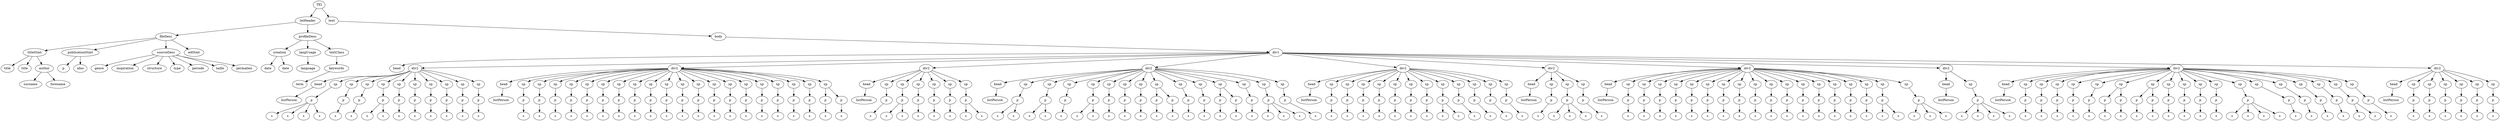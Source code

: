 digraph Tree {
	"t0" [label = "TEI"];
	"t1" [label = "teiHeader"];
	"t2" [label = "fileDesc"];
	"t3" [label = "titleStmt"];
	"t4" [label = "title"];
	"t5" [label = "title"];
	"t6" [label = "author"];
	"t7" [label = "surname"];
	"t8" [label = "forename"];
	"t9" [label = "publicationStmt"];
	"t10" [label = "p"];
	"t11" [label = "idno"];
	"t12" [label = "sourceDesc"];
	"t13" [label = "genre"];
	"t14" [label = "inspiration"];
	"t15" [label = "structure"];
	"t16" [label = "type"];
	"t17" [label = "periode"];
	"t18" [label = "taille"];
	"t19" [label = "permalien"];
	"t20" [label = "edStmt"];
	"t21" [label = "profileDesc"];
	"t22" [label = "creation"];
	"t23" [label = "date"];
	"t24" [label = "date"];
	"t25" [label = "langUsage"];
	"t26" [label = "language"];
	"t27" [label = "textClass"];
	"t28" [label = "keywords"];
	"t29" [label = "term"];
	"t30" [label = "text"];
	"t31" [label = "body"];
	"t32" [label = "div1"];
	"t33" [label = "head"];
	"t34" [label = "div2"];
	"t35" [label = "head"];
	"t36" [label = "listPerson"];
	"t37" [label = "sp"];
	"t38" [label = "p"];
	"t39" [label = "s"];
	"t40" [label = "s"];
	"t41" [label = "s"];
	"t42" [label = "s"];
	"t43" [label = "sp"];
	"t44" [label = "p"];
	"t45" [label = "s"];
	"t46" [label = "sp"];
	"t47" [label = "p"];
	"t48" [label = "s"];
	"t49" [label = "sp"];
	"t50" [label = "p"];
	"t51" [label = "s"];
	"t52" [label = "s"];
	"t53" [label = "sp"];
	"t54" [label = "p"];
	"t55" [label = "s"];
	"t56" [label = "sp"];
	"t57" [label = "p"];
	"t58" [label = "s"];
	"t59" [label = "sp"];
	"t60" [label = "p"];
	"t61" [label = "s"];
	"t62" [label = "sp"];
	"t63" [label = "p"];
	"t64" [label = "s"];
	"t65" [label = "sp"];
	"t66" [label = "p"];
	"t67" [label = "s"];
	"t68" [label = "sp"];
	"t69" [label = "p"];
	"t70" [label = "s"];
	"t71" [label = "div2"];
	"t72" [label = "head"];
	"t73" [label = "listPerson"];
	"t74" [label = "sp"];
	"t75" [label = "p"];
	"t76" [label = "s"];
	"t77" [label = "sp"];
	"t78" [label = "p"];
	"t79" [label = "s"];
	"t80" [label = "sp"];
	"t81" [label = "p"];
	"t82" [label = "s"];
	"t83" [label = "sp"];
	"t84" [label = "p"];
	"t85" [label = "s"];
	"t86" [label = "sp"];
	"t87" [label = "p"];
	"t88" [label = "s"];
	"t89" [label = "sp"];
	"t90" [label = "p"];
	"t91" [label = "s"];
	"t92" [label = "sp"];
	"t93" [label = "p"];
	"t94" [label = "s"];
	"t95" [label = "sp"];
	"t96" [label = "p"];
	"t97" [label = "s"];
	"t98" [label = "sp"];
	"t99" [label = "p"];
	"t100" [label = "s"];
	"t101" [label = "sp"];
	"t102" [label = "p"];
	"t103" [label = "s"];
	"t104" [label = "sp"];
	"t105" [label = "p"];
	"t106" [label = "s"];
	"t107" [label = "sp"];
	"t108" [label = "p"];
	"t109" [label = "s"];
	"t110" [label = "sp"];
	"t111" [label = "p"];
	"t112" [label = "s"];
	"t113" [label = "sp"];
	"t114" [label = "p"];
	"t115" [label = "s"];
	"t116" [label = "sp"];
	"t117" [label = "p"];
	"t118" [label = "s"];
	"t119" [label = "sp"];
	"t120" [label = "p"];
	"t121" [label = "s"];
	"t122" [label = "sp"];
	"t123" [label = "p"];
	"t124" [label = "s"];
	"t125" [label = "sp"];
	"t126" [label = "p"];
	"t127" [label = "s"];
	"t128" [label = "sp"];
	"t129" [label = "p"];
	"t130" [label = "s"];
	"t131" [label = "sp"];
	"t132" [label = "p"];
	"t133" [label = "s"];
	"t134" [label = "p"];
	"t135" [label = "s"];
	"t136" [label = "div2"];
	"t137" [label = "head"];
	"t138" [label = "listPerson"];
	"t139" [label = "sp"];
	"t140" [label = "p"];
	"t141" [label = "s"];
	"t142" [label = "sp"];
	"t143" [label = "p"];
	"t144" [label = "s"];
	"t145" [label = "s"];
	"t146" [label = "sp"];
	"t147" [label = "p"];
	"t148" [label = "s"];
	"t149" [label = "sp"];
	"t150" [label = "p"];
	"t151" [label = "s"];
	"t152" [label = "sp"];
	"t153" [label = "p"];
	"t154" [label = "s"];
	"t155" [label = "sp"];
	"t156" [label = "p"];
	"t157" [label = "s"];
	"t158" [label = "s"];
	"t159" [label = "div2"];
	"t160" [label = "head"];
	"t161" [label = "listPerson"];
	"t162" [label = "sp"];
	"t163" [label = "p"];
	"t164" [label = "s"];
	"t165" [label = "s"];
	"t166" [label = "sp"];
	"t167" [label = "p"];
	"t168" [label = "s"];
	"t169" [label = "s"];
	"t170" [label = "sp"];
	"t171" [label = "p"];
	"t172" [label = "s"];
	"t173" [label = "sp"];
	"t174" [label = "p"];
	"t175" [label = "s"];
	"t176" [label = "s"];
	"t177" [label = "sp"];
	"t178" [label = "p"];
	"t179" [label = "s"];
	"t180" [label = "sp"];
	"t181" [label = "p"];
	"t182" [label = "s"];
	"t183" [label = "sp"];
	"t184" [label = "p"];
	"t185" [label = "s"];
	"t186" [label = "sp"];
	"t187" [label = "p"];
	"t188" [label = "s"];
	"t189" [label = "p"];
	"t190" [label = "s"];
	"t191" [label = "sp"];
	"t192" [label = "p"];
	"t193" [label = "s"];
	"t194" [label = "sp"];
	"t195" [label = "p"];
	"t196" [label = "s"];
	"t197" [label = "sp"];
	"t198" [label = "p"];
	"t199" [label = "s"];
	"t200" [label = "p"];
	"t201" [label = "s"];
	"t202" [label = "sp"];
	"t203" [label = "p"];
	"t204" [label = "s"];
	"t205" [label = "sp"];
	"t206" [label = "p"];
	"t207" [label = "s"];
	"t208" [label = "s"];
	"t209" [label = "s"];
	"t210" [label = "sp"];
	"t211" [label = "p"];
	"t212" [label = "s"];
	"t213" [label = "div2"];
	"t214" [label = "head"];
	"t215" [label = "listPerson"];
	"t216" [label = "sp"];
	"t217" [label = "p"];
	"t218" [label = "s"];
	"t219" [label = "sp"];
	"t220" [label = "p"];
	"t221" [label = "s"];
	"t222" [label = "sp"];
	"t223" [label = "p"];
	"t224" [label = "s"];
	"t225" [label = "sp"];
	"t226" [label = "p"];
	"t227" [label = "s"];
	"t228" [label = "sp"];
	"t229" [label = "p"];
	"t230" [label = "s"];
	"t231" [label = "sp"];
	"t232" [label = "p"];
	"t233" [label = "s"];
	"t234" [label = "sp"];
	"t235" [label = "p"];
	"t236" [label = "s"];
	"t237" [label = "sp"];
	"t238" [label = "p"];
	"t239" [label = "s"];
	"t240" [label = "s"];
	"t241" [label = "sp"];
	"t242" [label = "p"];
	"t243" [label = "s"];
	"t244" [label = "sp"];
	"t245" [label = "p"];
	"t246" [label = "s"];
	"t247" [label = "sp"];
	"t248" [label = "p"];
	"t249" [label = "s"];
	"t250" [label = "sp"];
	"t251" [label = "p"];
	"t252" [label = "s"];
	"t253" [label = "div2"];
	"t254" [label = "head"];
	"t255" [label = "listPerson"];
	"t256" [label = "sp"];
	"t257" [label = "p"];
	"t258" [label = "s"];
	"t259" [label = "sp"];
	"t260" [label = "p"];
	"t261" [label = "s"];
	"t262" [label = "s"];
	"t263" [label = "s"];
	"t264" [label = "sp"];
	"t265" [label = "p"];
	"t266" [label = "s"];
	"t267" [label = "div2"];
	"t268" [label = "head"];
	"t269" [label = "listPerson"];
	"t270" [label = "sp"];
	"t271" [label = "p"];
	"t272" [label = "s"];
	"t273" [label = "sp"];
	"t274" [label = "p"];
	"t275" [label = "s"];
	"t276" [label = "sp"];
	"t277" [label = "p"];
	"t278" [label = "s"];
	"t279" [label = "sp"];
	"t280" [label = "p"];
	"t281" [label = "s"];
	"t282" [label = "sp"];
	"t283" [label = "p"];
	"t284" [label = "s"];
	"t285" [label = "sp"];
	"t286" [label = "p"];
	"t287" [label = "s"];
	"t288" [label = "sp"];
	"t289" [label = "p"];
	"t290" [label = "s"];
	"t291" [label = "sp"];
	"t292" [label = "p"];
	"t293" [label = "s"];
	"t294" [label = "sp"];
	"t295" [label = "p"];
	"t296" [label = "s"];
	"t297" [label = "sp"];
	"t298" [label = "p"];
	"t299" [label = "s"];
	"t300" [label = "sp"];
	"t301" [label = "p"];
	"t302" [label = "s"];
	"t303" [label = "sp"];
	"t304" [label = "p"];
	"t305" [label = "s"];
	"t306" [label = "sp"];
	"t307" [label = "p"];
	"t308" [label = "s"];
	"t309" [label = "sp"];
	"t310" [label = "p"];
	"t311" [label = "s"];
	"t312" [label = "sp"];
	"t313" [label = "p"];
	"t314" [label = "s"];
	"t315" [label = "sp"];
	"t316" [label = "p"];
	"t317" [label = "s"];
	"t318" [label = "sp"];
	"t319" [label = "p"];
	"t320" [label = "s"];
	"t321" [label = "s"];
	"t322" [label = "sp"];
	"t323" [label = "p"];
	"t324" [label = "s"];
	"t325" [label = "s"];
	"t326" [label = "s"];
	"t327" [label = "div2"];
	"t328" [label = "head"];
	"t329" [label = "listPerson"];
	"t330" [label = "sp"];
	"t331" [label = "p"];
	"t332" [label = "s"];
	"t333" [label = "s"];
	"t334" [label = "s"];
	"t335" [label = "s"];
	"t336" [label = "div2"];
	"t337" [label = "head"];
	"t338" [label = "listPerson"];
	"t339" [label = "sp"];
	"t340" [label = "p"];
	"t341" [label = "s"];
	"t342" [label = "sp"];
	"t343" [label = "p"];
	"t344" [label = "s"];
	"t345" [label = "sp"];
	"t346" [label = "p"];
	"t347" [label = "s"];
	"t348" [label = "sp"];
	"t349" [label = "p"];
	"t350" [label = "s"];
	"t351" [label = "sp"];
	"t352" [label = "p"];
	"t353" [label = "s"];
	"t354" [label = "sp"];
	"t355" [label = "p"];
	"t356" [label = "s"];
	"t357" [label = "p"];
	"t358" [label = "s"];
	"t359" [label = "sp"];
	"t360" [label = "p"];
	"t361" [label = "s"];
	"t362" [label = "p"];
	"t363" [label = "s"];
	"t364" [label = "sp"];
	"t365" [label = "p"];
	"t366" [label = "s"];
	"t367" [label = "sp"];
	"t368" [label = "p"];
	"t369" [label = "s"];
	"t370" [label = "sp"];
	"t371" [label = "p"];
	"t372" [label = "s"];
	"t373" [label = "sp"];
	"t374" [label = "p"];
	"t375" [label = "s"];
	"t376" [label = "sp"];
	"t377" [label = "p"];
	"t378" [label = "s"];
	"t379" [label = "s"];
	"t380" [label = "s"];
	"t381" [label = "s"];
	"t382" [label = "sp"];
	"t383" [label = "p"];
	"t384" [label = "s"];
	"t385" [label = "sp"];
	"t386" [label = "p"];
	"t387" [label = "s"];
	"t388" [label = "sp"];
	"t389" [label = "p"];
	"t390" [label = "s"];
	"t391" [label = "sp"];
	"t392" [label = "p"];
	"t393" [label = "s"];
	"t394" [label = "sp"];
	"t395" [label = "p"];
	"t396" [label = "s"];
	"t397" [label = "s"];
	"t398" [label = "sp"];
	"t399" [label = "p"];
	"t400" [label = "s"];
	"t401" [label = "div2"];
	"t402" [label = "head"];
	"t403" [label = "listPerson"];
	"t404" [label = "sp"];
	"t405" [label = "p"];
	"t406" [label = "s"];
	"t407" [label = "sp"];
	"t408" [label = "p"];
	"t409" [label = "s"];
	"t410" [label = "sp"];
	"t411" [label = "p"];
	"t412" [label = "s"];
	"t413" [label = "sp"];
	"t414" [label = "p"];
	"t415" [label = "s"];
	"t416" [label = "sp"];
	"t417" [label = "p"];
	"t418" [label = "s"];
	"t419" [label = "sp"];
	"t420" [label = "p"];
	"t421" [label = "s"];
	"t0" -> "t1";
	"t1" -> "t2";
	"t2" -> "t3";
	"t3" -> "t4";
	"t3" -> "t5";
	"t3" -> "t6";
	"t6" -> "t7";
	"t6" -> "t8";
	"t2" -> "t9";
	"t9" -> "t10";
	"t9" -> "t11";
	"t2" -> "t12";
	"t12" -> "t13";
	"t12" -> "t14";
	"t12" -> "t15";
	"t12" -> "t16";
	"t12" -> "t17";
	"t12" -> "t18";
	"t12" -> "t19";
	"t2" -> "t20";
	"t1" -> "t21";
	"t21" -> "t22";
	"t22" -> "t23";
	"t22" -> "t24";
	"t21" -> "t25";
	"t25" -> "t26";
	"t21" -> "t27";
	"t27" -> "t28";
	"t28" -> "t29";
	"t0" -> "t30";
	"t30" -> "t31";
	"t31" -> "t32";
	"t32" -> "t33";
	"t32" -> "t34";
	"t34" -> "t35";
	"t35" -> "t36";
	"t34" -> "t37";
	"t37" -> "t38";
	"t38" -> "t39";
	"t38" -> "t40";
	"t38" -> "t41";
	"t38" -> "t42";
	"t34" -> "t43";
	"t43" -> "t44";
	"t44" -> "t45";
	"t34" -> "t46";
	"t46" -> "t47";
	"t47" -> "t48";
	"t34" -> "t49";
	"t49" -> "t50";
	"t50" -> "t51";
	"t50" -> "t52";
	"t34" -> "t53";
	"t53" -> "t54";
	"t54" -> "t55";
	"t34" -> "t56";
	"t56" -> "t57";
	"t57" -> "t58";
	"t34" -> "t59";
	"t59" -> "t60";
	"t60" -> "t61";
	"t34" -> "t62";
	"t62" -> "t63";
	"t63" -> "t64";
	"t34" -> "t65";
	"t65" -> "t66";
	"t66" -> "t67";
	"t34" -> "t68";
	"t68" -> "t69";
	"t69" -> "t70";
	"t32" -> "t71";
	"t71" -> "t72";
	"t72" -> "t73";
	"t71" -> "t74";
	"t74" -> "t75";
	"t75" -> "t76";
	"t71" -> "t77";
	"t77" -> "t78";
	"t78" -> "t79";
	"t71" -> "t80";
	"t80" -> "t81";
	"t81" -> "t82";
	"t71" -> "t83";
	"t83" -> "t84";
	"t84" -> "t85";
	"t71" -> "t86";
	"t86" -> "t87";
	"t87" -> "t88";
	"t71" -> "t89";
	"t89" -> "t90";
	"t90" -> "t91";
	"t71" -> "t92";
	"t92" -> "t93";
	"t93" -> "t94";
	"t71" -> "t95";
	"t95" -> "t96";
	"t96" -> "t97";
	"t71" -> "t98";
	"t98" -> "t99";
	"t99" -> "t100";
	"t71" -> "t101";
	"t101" -> "t102";
	"t102" -> "t103";
	"t71" -> "t104";
	"t104" -> "t105";
	"t105" -> "t106";
	"t71" -> "t107";
	"t107" -> "t108";
	"t108" -> "t109";
	"t71" -> "t110";
	"t110" -> "t111";
	"t111" -> "t112";
	"t71" -> "t113";
	"t113" -> "t114";
	"t114" -> "t115";
	"t71" -> "t116";
	"t116" -> "t117";
	"t117" -> "t118";
	"t71" -> "t119";
	"t119" -> "t120";
	"t120" -> "t121";
	"t71" -> "t122";
	"t122" -> "t123";
	"t123" -> "t124";
	"t71" -> "t125";
	"t125" -> "t126";
	"t126" -> "t127";
	"t71" -> "t128";
	"t128" -> "t129";
	"t129" -> "t130";
	"t71" -> "t131";
	"t131" -> "t132";
	"t132" -> "t133";
	"t131" -> "t134";
	"t134" -> "t135";
	"t32" -> "t136";
	"t136" -> "t137";
	"t137" -> "t138";
	"t136" -> "t139";
	"t139" -> "t140";
	"t140" -> "t141";
	"t136" -> "t142";
	"t142" -> "t143";
	"t143" -> "t144";
	"t143" -> "t145";
	"t136" -> "t146";
	"t146" -> "t147";
	"t147" -> "t148";
	"t136" -> "t149";
	"t149" -> "t150";
	"t150" -> "t151";
	"t136" -> "t152";
	"t152" -> "t153";
	"t153" -> "t154";
	"t136" -> "t155";
	"t155" -> "t156";
	"t156" -> "t157";
	"t156" -> "t158";
	"t32" -> "t159";
	"t159" -> "t160";
	"t160" -> "t161";
	"t159" -> "t162";
	"t162" -> "t163";
	"t163" -> "t164";
	"t163" -> "t165";
	"t159" -> "t166";
	"t166" -> "t167";
	"t167" -> "t168";
	"t167" -> "t169";
	"t159" -> "t170";
	"t170" -> "t171";
	"t171" -> "t172";
	"t159" -> "t173";
	"t173" -> "t174";
	"t174" -> "t175";
	"t174" -> "t176";
	"t159" -> "t177";
	"t177" -> "t178";
	"t178" -> "t179";
	"t159" -> "t180";
	"t180" -> "t181";
	"t181" -> "t182";
	"t159" -> "t183";
	"t183" -> "t184";
	"t184" -> "t185";
	"t159" -> "t186";
	"t186" -> "t187";
	"t187" -> "t188";
	"t186" -> "t189";
	"t189" -> "t190";
	"t159" -> "t191";
	"t191" -> "t192";
	"t192" -> "t193";
	"t159" -> "t194";
	"t194" -> "t195";
	"t195" -> "t196";
	"t159" -> "t197";
	"t197" -> "t198";
	"t198" -> "t199";
	"t197" -> "t200";
	"t200" -> "t201";
	"t159" -> "t202";
	"t202" -> "t203";
	"t203" -> "t204";
	"t159" -> "t205";
	"t205" -> "t206";
	"t206" -> "t207";
	"t206" -> "t208";
	"t206" -> "t209";
	"t159" -> "t210";
	"t210" -> "t211";
	"t211" -> "t212";
	"t32" -> "t213";
	"t213" -> "t214";
	"t214" -> "t215";
	"t213" -> "t216";
	"t216" -> "t217";
	"t217" -> "t218";
	"t213" -> "t219";
	"t219" -> "t220";
	"t220" -> "t221";
	"t213" -> "t222";
	"t222" -> "t223";
	"t223" -> "t224";
	"t213" -> "t225";
	"t225" -> "t226";
	"t226" -> "t227";
	"t213" -> "t228";
	"t228" -> "t229";
	"t229" -> "t230";
	"t213" -> "t231";
	"t231" -> "t232";
	"t232" -> "t233";
	"t213" -> "t234";
	"t234" -> "t235";
	"t235" -> "t236";
	"t213" -> "t237";
	"t237" -> "t238";
	"t238" -> "t239";
	"t238" -> "t240";
	"t213" -> "t241";
	"t241" -> "t242";
	"t242" -> "t243";
	"t213" -> "t244";
	"t244" -> "t245";
	"t245" -> "t246";
	"t213" -> "t247";
	"t247" -> "t248";
	"t248" -> "t249";
	"t213" -> "t250";
	"t250" -> "t251";
	"t251" -> "t252";
	"t32" -> "t253";
	"t253" -> "t254";
	"t254" -> "t255";
	"t253" -> "t256";
	"t256" -> "t257";
	"t257" -> "t258";
	"t253" -> "t259";
	"t259" -> "t260";
	"t260" -> "t261";
	"t260" -> "t262";
	"t260" -> "t263";
	"t253" -> "t264";
	"t264" -> "t265";
	"t265" -> "t266";
	"t32" -> "t267";
	"t267" -> "t268";
	"t268" -> "t269";
	"t267" -> "t270";
	"t270" -> "t271";
	"t271" -> "t272";
	"t267" -> "t273";
	"t273" -> "t274";
	"t274" -> "t275";
	"t267" -> "t276";
	"t276" -> "t277";
	"t277" -> "t278";
	"t267" -> "t279";
	"t279" -> "t280";
	"t280" -> "t281";
	"t267" -> "t282";
	"t282" -> "t283";
	"t283" -> "t284";
	"t267" -> "t285";
	"t285" -> "t286";
	"t286" -> "t287";
	"t267" -> "t288";
	"t288" -> "t289";
	"t289" -> "t290";
	"t267" -> "t291";
	"t291" -> "t292";
	"t292" -> "t293";
	"t267" -> "t294";
	"t294" -> "t295";
	"t295" -> "t296";
	"t267" -> "t297";
	"t297" -> "t298";
	"t298" -> "t299";
	"t267" -> "t300";
	"t300" -> "t301";
	"t301" -> "t302";
	"t267" -> "t303";
	"t303" -> "t304";
	"t304" -> "t305";
	"t267" -> "t306";
	"t306" -> "t307";
	"t307" -> "t308";
	"t267" -> "t309";
	"t309" -> "t310";
	"t310" -> "t311";
	"t267" -> "t312";
	"t312" -> "t313";
	"t313" -> "t314";
	"t267" -> "t315";
	"t315" -> "t316";
	"t316" -> "t317";
	"t267" -> "t318";
	"t318" -> "t319";
	"t319" -> "t320";
	"t319" -> "t321";
	"t267" -> "t322";
	"t322" -> "t323";
	"t323" -> "t324";
	"t323" -> "t325";
	"t323" -> "t326";
	"t32" -> "t327";
	"t327" -> "t328";
	"t328" -> "t329";
	"t327" -> "t330";
	"t330" -> "t331";
	"t331" -> "t332";
	"t331" -> "t333";
	"t331" -> "t334";
	"t331" -> "t335";
	"t32" -> "t336";
	"t336" -> "t337";
	"t337" -> "t338";
	"t336" -> "t339";
	"t339" -> "t340";
	"t340" -> "t341";
	"t336" -> "t342";
	"t342" -> "t343";
	"t343" -> "t344";
	"t336" -> "t345";
	"t345" -> "t346";
	"t346" -> "t347";
	"t336" -> "t348";
	"t348" -> "t349";
	"t349" -> "t350";
	"t336" -> "t351";
	"t351" -> "t352";
	"t352" -> "t353";
	"t336" -> "t354";
	"t354" -> "t355";
	"t355" -> "t356";
	"t354" -> "t357";
	"t357" -> "t358";
	"t336" -> "t359";
	"t359" -> "t360";
	"t360" -> "t361";
	"t359" -> "t362";
	"t362" -> "t363";
	"t336" -> "t364";
	"t364" -> "t365";
	"t365" -> "t366";
	"t336" -> "t367";
	"t367" -> "t368";
	"t368" -> "t369";
	"t336" -> "t370";
	"t370" -> "t371";
	"t371" -> "t372";
	"t336" -> "t373";
	"t373" -> "t374";
	"t374" -> "t375";
	"t336" -> "t376";
	"t376" -> "t377";
	"t377" -> "t378";
	"t377" -> "t379";
	"t377" -> "t380";
	"t377" -> "t381";
	"t336" -> "t382";
	"t382" -> "t383";
	"t383" -> "t384";
	"t336" -> "t385";
	"t385" -> "t386";
	"t386" -> "t387";
	"t336" -> "t388";
	"t388" -> "t389";
	"t389" -> "t390";
	"t336" -> "t391";
	"t391" -> "t392";
	"t392" -> "t393";
	"t336" -> "t394";
	"t394" -> "t395";
	"t395" -> "t396";
	"t395" -> "t397";
	"t336" -> "t398";
	"t398" -> "t399";
	"t399" -> "t400";
	"t32" -> "t401";
	"t401" -> "t402";
	"t402" -> "t403";
	"t401" -> "t404";
	"t404" -> "t405";
	"t405" -> "t406";
	"t401" -> "t407";
	"t407" -> "t408";
	"t408" -> "t409";
	"t401" -> "t410";
	"t410" -> "t411";
	"t411" -> "t412";
	"t401" -> "t413";
	"t413" -> "t414";
	"t414" -> "t415";
	"t401" -> "t416";
	"t416" -> "t417";
	"t417" -> "t418";
	"t401" -> "t419";
	"t419" -> "t420";
	"t420" -> "t421";
}
